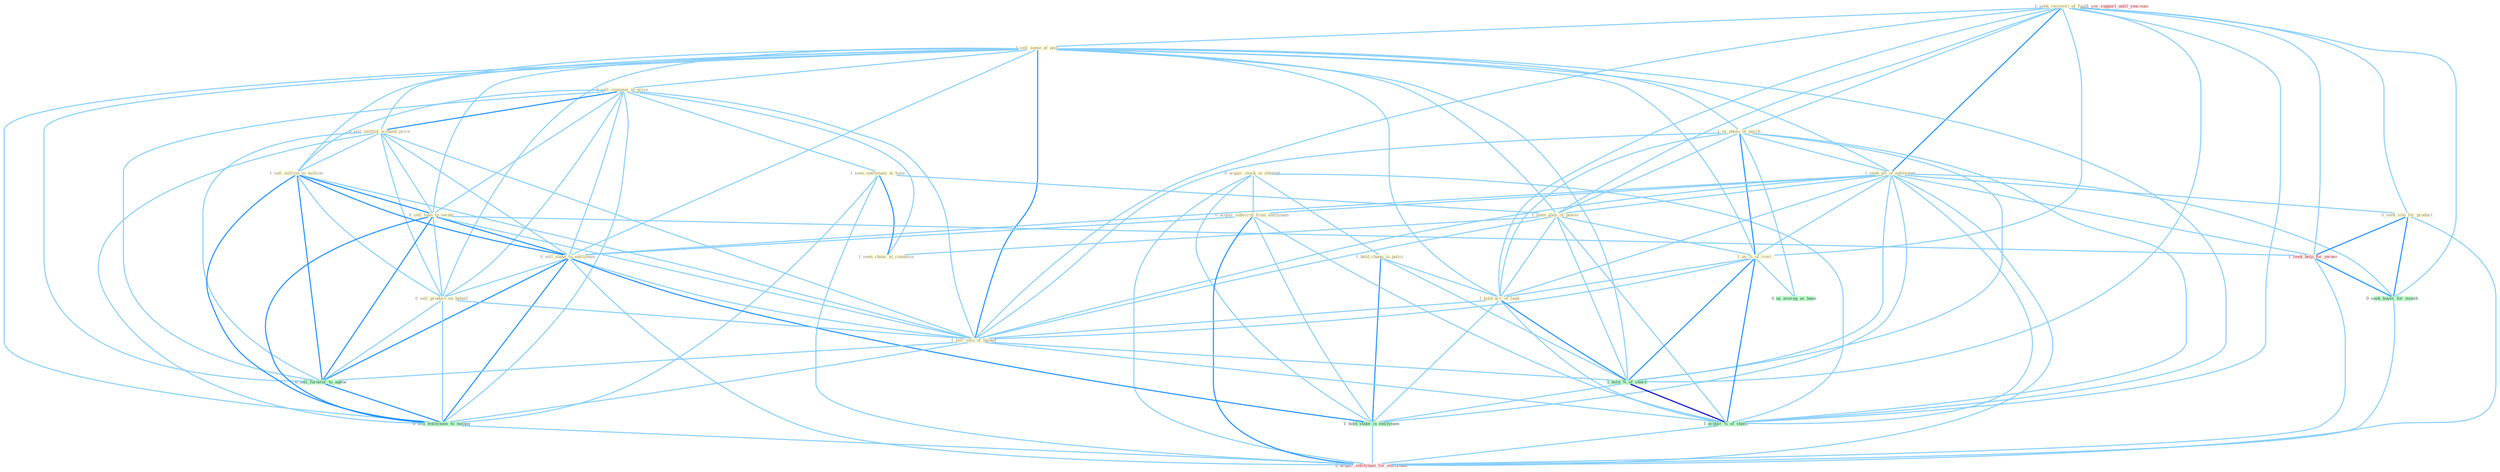Graph G{ 
    node
    [shape=polygon,style=filled,width=.5,height=.06,color="#BDFCC9",fixedsize=true,fontsize=4,
    fontcolor="#2f4f4f"];
    {node
    [color="#ffffe0", fontcolor="#8b7d6b"] "0_acquir_stock_in_attempt " "1_seek_recoveri_of_fund " "1_sell_some_of_unit " "1_us_photo_of_porch " "1_hold_chang_in_polici " "1_seek_all_of_entitynam " "0_sell_compani_at_price " "0_sell_institut_without_price " "1_seen_entitynam_at_time " "1_sell_million_to_million " "0_seek_site_for_product " "0_sell_loan_to_owner " "1_seen_abus_of_power " "1_us_%_of_ivori " "0_acquir_subscrib_from_entitynam " "1_hold_acr_of_land " "0_sell_stake_to_entitynam " "1_seen_chanc_at_commiss " "0_sell_product_on_behalf " "1_sell_valu_of_basket "}
{node [color="#fff0f5", fontcolor="#b22222"] "1_seek_help_for_owner " "1_see_support_until_yearnum " "0_acquir_entitynam_for_entitynam "}
edge [color="#B0E2FF"];

	"0_acquir_stock_in_attempt " -- "1_hold_chang_in_polici " [w="1", color="#87cefa" ];
	"0_acquir_stock_in_attempt " -- "0_acquir_subscrib_from_entitynam " [w="1", color="#87cefa" ];
	"0_acquir_stock_in_attempt " -- "1_hold_stake_in_entitynam " [w="1", color="#87cefa" ];
	"0_acquir_stock_in_attempt " -- "1_acquir_%_of_share " [w="1", color="#87cefa" ];
	"0_acquir_stock_in_attempt " -- "0_acquir_entitynam_for_entitynam " [w="1", color="#87cefa" ];
	"1_seek_recoveri_of_fund " -- "1_sell_some_of_unit " [w="1", color="#87cefa" ];
	"1_seek_recoveri_of_fund " -- "1_us_photo_of_porch " [w="1", color="#87cefa" ];
	"1_seek_recoveri_of_fund " -- "1_seek_all_of_entitynam " [w="2", color="#1e90ff" , len=0.8];
	"1_seek_recoveri_of_fund " -- "0_seek_site_for_product " [w="1", color="#87cefa" ];
	"1_seek_recoveri_of_fund " -- "1_seen_abus_of_power " [w="1", color="#87cefa" ];
	"1_seek_recoveri_of_fund " -- "1_us_%_of_ivori " [w="1", color="#87cefa" ];
	"1_seek_recoveri_of_fund " -- "1_hold_acr_of_land " [w="1", color="#87cefa" ];
	"1_seek_recoveri_of_fund " -- "1_sell_valu_of_basket " [w="1", color="#87cefa" ];
	"1_seek_recoveri_of_fund " -- "1_hold_%_of_share " [w="1", color="#87cefa" ];
	"1_seek_recoveri_of_fund " -- "1_seek_help_for_owner " [w="1", color="#87cefa" ];
	"1_seek_recoveri_of_fund " -- "0_seek_buyer_for_month " [w="1", color="#87cefa" ];
	"1_seek_recoveri_of_fund " -- "1_acquir_%_of_share " [w="1", color="#87cefa" ];
	"1_sell_some_of_unit " -- "1_us_photo_of_porch " [w="1", color="#87cefa" ];
	"1_sell_some_of_unit " -- "1_seek_all_of_entitynam " [w="1", color="#87cefa" ];
	"1_sell_some_of_unit " -- "0_sell_compani_at_price " [w="1", color="#87cefa" ];
	"1_sell_some_of_unit " -- "0_sell_institut_without_price " [w="1", color="#87cefa" ];
	"1_sell_some_of_unit " -- "1_sell_million_to_million " [w="1", color="#87cefa" ];
	"1_sell_some_of_unit " -- "0_sell_loan_to_owner " [w="1", color="#87cefa" ];
	"1_sell_some_of_unit " -- "1_seen_abus_of_power " [w="1", color="#87cefa" ];
	"1_sell_some_of_unit " -- "1_us_%_of_ivori " [w="1", color="#87cefa" ];
	"1_sell_some_of_unit " -- "1_hold_acr_of_land " [w="1", color="#87cefa" ];
	"1_sell_some_of_unit " -- "0_sell_stake_to_entitynam " [w="1", color="#87cefa" ];
	"1_sell_some_of_unit " -- "0_sell_product_on_behalf " [w="1", color="#87cefa" ];
	"1_sell_some_of_unit " -- "1_sell_valu_of_basket " [w="2", color="#1e90ff" , len=0.8];
	"1_sell_some_of_unit " -- "1_hold_%_of_share " [w="1", color="#87cefa" ];
	"1_sell_some_of_unit " -- "1_acquir_%_of_share " [w="1", color="#87cefa" ];
	"1_sell_some_of_unit " -- "0_sell_furnitur_to_agenc " [w="1", color="#87cefa" ];
	"1_sell_some_of_unit " -- "0_sell_entitynam_to_manag " [w="1", color="#87cefa" ];
	"1_us_photo_of_porch " -- "1_seek_all_of_entitynam " [w="1", color="#87cefa" ];
	"1_us_photo_of_porch " -- "1_seen_abus_of_power " [w="1", color="#87cefa" ];
	"1_us_photo_of_porch " -- "1_us_%_of_ivori " [w="2", color="#1e90ff" , len=0.8];
	"1_us_photo_of_porch " -- "1_hold_acr_of_land " [w="1", color="#87cefa" ];
	"1_us_photo_of_porch " -- "1_sell_valu_of_basket " [w="1", color="#87cefa" ];
	"1_us_photo_of_porch " -- "1_hold_%_of_share " [w="1", color="#87cefa" ];
	"1_us_photo_of_porch " -- "1_acquir_%_of_share " [w="1", color="#87cefa" ];
	"1_us_photo_of_porch " -- "0_us_averag_as_base " [w="1", color="#87cefa" ];
	"1_hold_chang_in_polici " -- "1_hold_acr_of_land " [w="1", color="#87cefa" ];
	"1_hold_chang_in_polici " -- "1_hold_%_of_share " [w="1", color="#87cefa" ];
	"1_hold_chang_in_polici " -- "1_hold_stake_in_entitynam " [w="2", color="#1e90ff" , len=0.8];
	"1_seek_all_of_entitynam " -- "0_seek_site_for_product " [w="1", color="#87cefa" ];
	"1_seek_all_of_entitynam " -- "1_seen_abus_of_power " [w="1", color="#87cefa" ];
	"1_seek_all_of_entitynam " -- "1_us_%_of_ivori " [w="1", color="#87cefa" ];
	"1_seek_all_of_entitynam " -- "0_acquir_subscrib_from_entitynam " [w="1", color="#87cefa" ];
	"1_seek_all_of_entitynam " -- "1_hold_acr_of_land " [w="1", color="#87cefa" ];
	"1_seek_all_of_entitynam " -- "0_sell_stake_to_entitynam " [w="1", color="#87cefa" ];
	"1_seek_all_of_entitynam " -- "1_sell_valu_of_basket " [w="1", color="#87cefa" ];
	"1_seek_all_of_entitynam " -- "1_hold_%_of_share " [w="1", color="#87cefa" ];
	"1_seek_all_of_entitynam " -- "1_hold_stake_in_entitynam " [w="1", color="#87cefa" ];
	"1_seek_all_of_entitynam " -- "1_seek_help_for_owner " [w="1", color="#87cefa" ];
	"1_seek_all_of_entitynam " -- "0_seek_buyer_for_month " [w="1", color="#87cefa" ];
	"1_seek_all_of_entitynam " -- "1_acquir_%_of_share " [w="1", color="#87cefa" ];
	"1_seek_all_of_entitynam " -- "0_acquir_entitynam_for_entitynam " [w="1", color="#87cefa" ];
	"0_sell_compani_at_price " -- "0_sell_institut_without_price " [w="2", color="#1e90ff" , len=0.8];
	"0_sell_compani_at_price " -- "1_seen_entitynam_at_time " [w="1", color="#87cefa" ];
	"0_sell_compani_at_price " -- "1_sell_million_to_million " [w="1", color="#87cefa" ];
	"0_sell_compani_at_price " -- "0_sell_loan_to_owner " [w="1", color="#87cefa" ];
	"0_sell_compani_at_price " -- "0_sell_stake_to_entitynam " [w="1", color="#87cefa" ];
	"0_sell_compani_at_price " -- "1_seen_chanc_at_commiss " [w="1", color="#87cefa" ];
	"0_sell_compani_at_price " -- "0_sell_product_on_behalf " [w="1", color="#87cefa" ];
	"0_sell_compani_at_price " -- "1_sell_valu_of_basket " [w="1", color="#87cefa" ];
	"0_sell_compani_at_price " -- "0_sell_furnitur_to_agenc " [w="1", color="#87cefa" ];
	"0_sell_compani_at_price " -- "0_sell_entitynam_to_manag " [w="1", color="#87cefa" ];
	"0_sell_institut_without_price " -- "1_sell_million_to_million " [w="1", color="#87cefa" ];
	"0_sell_institut_without_price " -- "0_sell_loan_to_owner " [w="1", color="#87cefa" ];
	"0_sell_institut_without_price " -- "0_sell_stake_to_entitynam " [w="1", color="#87cefa" ];
	"0_sell_institut_without_price " -- "0_sell_product_on_behalf " [w="1", color="#87cefa" ];
	"0_sell_institut_without_price " -- "1_sell_valu_of_basket " [w="1", color="#87cefa" ];
	"0_sell_institut_without_price " -- "0_sell_furnitur_to_agenc " [w="1", color="#87cefa" ];
	"0_sell_institut_without_price " -- "0_sell_entitynam_to_manag " [w="1", color="#87cefa" ];
	"1_seen_entitynam_at_time " -- "1_seen_abus_of_power " [w="1", color="#87cefa" ];
	"1_seen_entitynam_at_time " -- "1_seen_chanc_at_commiss " [w="2", color="#1e90ff" , len=0.8];
	"1_seen_entitynam_at_time " -- "0_sell_entitynam_to_manag " [w="1", color="#87cefa" ];
	"1_seen_entitynam_at_time " -- "0_acquir_entitynam_for_entitynam " [w="1", color="#87cefa" ];
	"1_sell_million_to_million " -- "0_sell_loan_to_owner " [w="2", color="#1e90ff" , len=0.8];
	"1_sell_million_to_million " -- "0_sell_stake_to_entitynam " [w="2", color="#1e90ff" , len=0.8];
	"1_sell_million_to_million " -- "0_sell_product_on_behalf " [w="1", color="#87cefa" ];
	"1_sell_million_to_million " -- "1_sell_valu_of_basket " [w="1", color="#87cefa" ];
	"1_sell_million_to_million " -- "0_sell_furnitur_to_agenc " [w="2", color="#1e90ff" , len=0.8];
	"1_sell_million_to_million " -- "0_sell_entitynam_to_manag " [w="2", color="#1e90ff" , len=0.8];
	"0_seek_site_for_product " -- "1_seek_help_for_owner " [w="2", color="#1e90ff" , len=0.8];
	"0_seek_site_for_product " -- "0_seek_buyer_for_month " [w="2", color="#1e90ff" , len=0.8];
	"0_seek_site_for_product " -- "0_acquir_entitynam_for_entitynam " [w="1", color="#87cefa" ];
	"0_sell_loan_to_owner " -- "0_sell_stake_to_entitynam " [w="2", color="#1e90ff" , len=0.8];
	"0_sell_loan_to_owner " -- "0_sell_product_on_behalf " [w="1", color="#87cefa" ];
	"0_sell_loan_to_owner " -- "1_sell_valu_of_basket " [w="1", color="#87cefa" ];
	"0_sell_loan_to_owner " -- "1_seek_help_for_owner " [w="1", color="#87cefa" ];
	"0_sell_loan_to_owner " -- "0_sell_furnitur_to_agenc " [w="2", color="#1e90ff" , len=0.8];
	"0_sell_loan_to_owner " -- "0_sell_entitynam_to_manag " [w="2", color="#1e90ff" , len=0.8];
	"1_seen_abus_of_power " -- "1_us_%_of_ivori " [w="1", color="#87cefa" ];
	"1_seen_abus_of_power " -- "1_hold_acr_of_land " [w="1", color="#87cefa" ];
	"1_seen_abus_of_power " -- "1_seen_chanc_at_commiss " [w="1", color="#87cefa" ];
	"1_seen_abus_of_power " -- "1_sell_valu_of_basket " [w="1", color="#87cefa" ];
	"1_seen_abus_of_power " -- "1_hold_%_of_share " [w="1", color="#87cefa" ];
	"1_seen_abus_of_power " -- "1_acquir_%_of_share " [w="1", color="#87cefa" ];
	"1_us_%_of_ivori " -- "1_hold_acr_of_land " [w="1", color="#87cefa" ];
	"1_us_%_of_ivori " -- "1_sell_valu_of_basket " [w="1", color="#87cefa" ];
	"1_us_%_of_ivori " -- "1_hold_%_of_share " [w="2", color="#1e90ff" , len=0.8];
	"1_us_%_of_ivori " -- "1_acquir_%_of_share " [w="2", color="#1e90ff" , len=0.8];
	"1_us_%_of_ivori " -- "0_us_averag_as_base " [w="1", color="#87cefa" ];
	"0_acquir_subscrib_from_entitynam " -- "0_sell_stake_to_entitynam " [w="1", color="#87cefa" ];
	"0_acquir_subscrib_from_entitynam " -- "1_hold_stake_in_entitynam " [w="1", color="#87cefa" ];
	"0_acquir_subscrib_from_entitynam " -- "1_acquir_%_of_share " [w="1", color="#87cefa" ];
	"0_acquir_subscrib_from_entitynam " -- "0_acquir_entitynam_for_entitynam " [w="2", color="#1e90ff" , len=0.8];
	"1_hold_acr_of_land " -- "1_sell_valu_of_basket " [w="1", color="#87cefa" ];
	"1_hold_acr_of_land " -- "1_hold_%_of_share " [w="2", color="#1e90ff" , len=0.8];
	"1_hold_acr_of_land " -- "1_hold_stake_in_entitynam " [w="1", color="#87cefa" ];
	"1_hold_acr_of_land " -- "1_acquir_%_of_share " [w="1", color="#87cefa" ];
	"0_sell_stake_to_entitynam " -- "0_sell_product_on_behalf " [w="1", color="#87cefa" ];
	"0_sell_stake_to_entitynam " -- "1_sell_valu_of_basket " [w="1", color="#87cefa" ];
	"0_sell_stake_to_entitynam " -- "1_hold_stake_in_entitynam " [w="2", color="#1e90ff" , len=0.8];
	"0_sell_stake_to_entitynam " -- "0_sell_furnitur_to_agenc " [w="2", color="#1e90ff" , len=0.8];
	"0_sell_stake_to_entitynam " -- "0_sell_entitynam_to_manag " [w="2", color="#1e90ff" , len=0.8];
	"0_sell_stake_to_entitynam " -- "0_acquir_entitynam_for_entitynam " [w="1", color="#87cefa" ];
	"0_sell_product_on_behalf " -- "1_sell_valu_of_basket " [w="1", color="#87cefa" ];
	"0_sell_product_on_behalf " -- "0_sell_furnitur_to_agenc " [w="1", color="#87cefa" ];
	"0_sell_product_on_behalf " -- "0_sell_entitynam_to_manag " [w="1", color="#87cefa" ];
	"1_sell_valu_of_basket " -- "1_hold_%_of_share " [w="1", color="#87cefa" ];
	"1_sell_valu_of_basket " -- "1_acquir_%_of_share " [w="1", color="#87cefa" ];
	"1_sell_valu_of_basket " -- "0_sell_furnitur_to_agenc " [w="1", color="#87cefa" ];
	"1_sell_valu_of_basket " -- "0_sell_entitynam_to_manag " [w="1", color="#87cefa" ];
	"1_hold_%_of_share " -- "1_hold_stake_in_entitynam " [w="1", color="#87cefa" ];
	"1_hold_%_of_share " -- "1_acquir_%_of_share " [w="3", color="#0000cd" , len=0.6];
	"1_hold_stake_in_entitynam " -- "0_acquir_entitynam_for_entitynam " [w="1", color="#87cefa" ];
	"1_seek_help_for_owner " -- "0_seek_buyer_for_month " [w="2", color="#1e90ff" , len=0.8];
	"1_seek_help_for_owner " -- "0_acquir_entitynam_for_entitynam " [w="1", color="#87cefa" ];
	"0_seek_buyer_for_month " -- "0_acquir_entitynam_for_entitynam " [w="1", color="#87cefa" ];
	"1_acquir_%_of_share " -- "0_acquir_entitynam_for_entitynam " [w="1", color="#87cefa" ];
	"0_sell_furnitur_to_agenc " -- "0_sell_entitynam_to_manag " [w="2", color="#1e90ff" , len=0.8];
	"0_sell_entitynam_to_manag " -- "0_acquir_entitynam_for_entitynam " [w="1", color="#87cefa" ];
}
